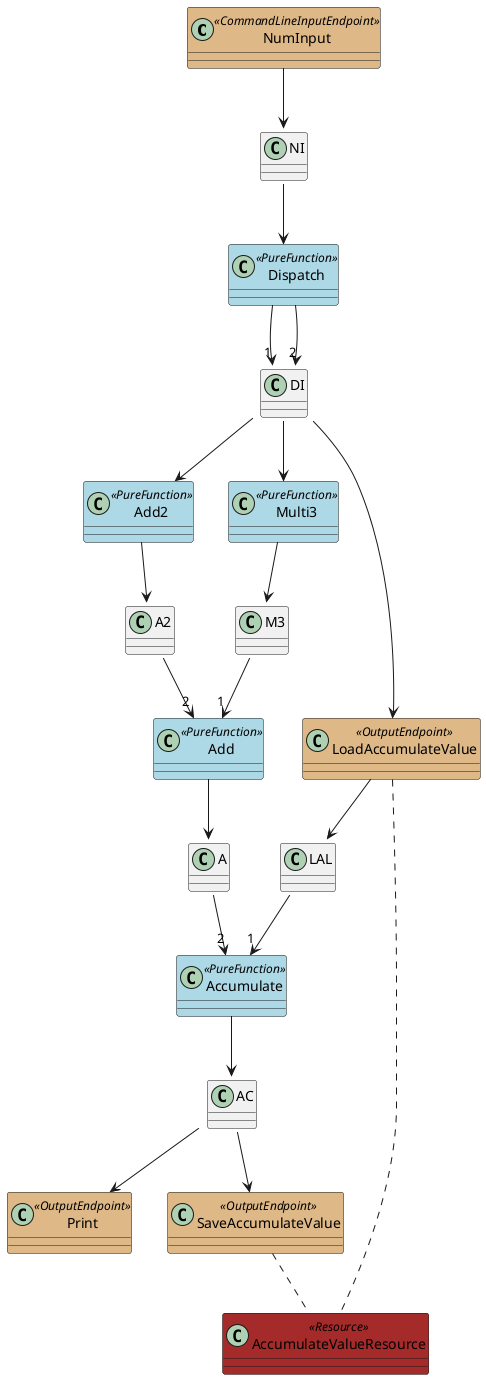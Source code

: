 
@startuml

skinparam class {
	BackgroundColor<<CommandLineInputEndpoint>> BurlyWood
    BackgroundColor<<CommandLineArgsInputEndpoint>> BurlyWood
    BackgroundColor<<AliyunHttpInputEndpoint>> BurlyWood
    BackgroundColor<<OutputEndpoint>> BurlyWood
    BackgroundColor<<PureFunction>> LightBlue
    BackgroundColor<<AlternativePath>> Crimson
    BackgroundColor<<Resource>> Brown
}

class NumInput <<CommandLineInputEndpoint>>
class Add2 <<PureFunction>>
class Add <<PureFunction>>
class Print <<OutputEndpoint>>
class Multi3 <<PureFunction>>
class Accumulate <<PureFunction>>
class LoadAccumulateValue <<OutputEndpoint>>
class SaveAccumulateValue <<OutputEndpoint>>
class AccumulateValueResource <<Resource>>
class Dispatch <<PureFunction>>

LoadAccumulateValue .. AccumulateValueResource
SaveAccumulateValue .. AccumulateValueResource
NumInput --> NI::Integer
NI::Integer --> Dispatch
Dispatch --> "1" DI::Integer
Dispatch --> "2" DI::Unit
DI::Unit --> LoadAccumulateValue
LoadAccumulateValue --> LAL::Integer
LAL::Integer --> "1" Accumulate
DI::Integer --> Add2
DI::Integer --> Multi3
Add2 --> A2::Integer
A2::Integer --> "2" Add
Multi3 --> M3::Integer
M3::Integer --> "1" Add
Add --> A::Integer
A::Integer --> "2" Accumulate
Accumulate --> AC::Integer
AC::Integer --> Print
AC::Integer --> SaveAccumulateValue
@enduml
